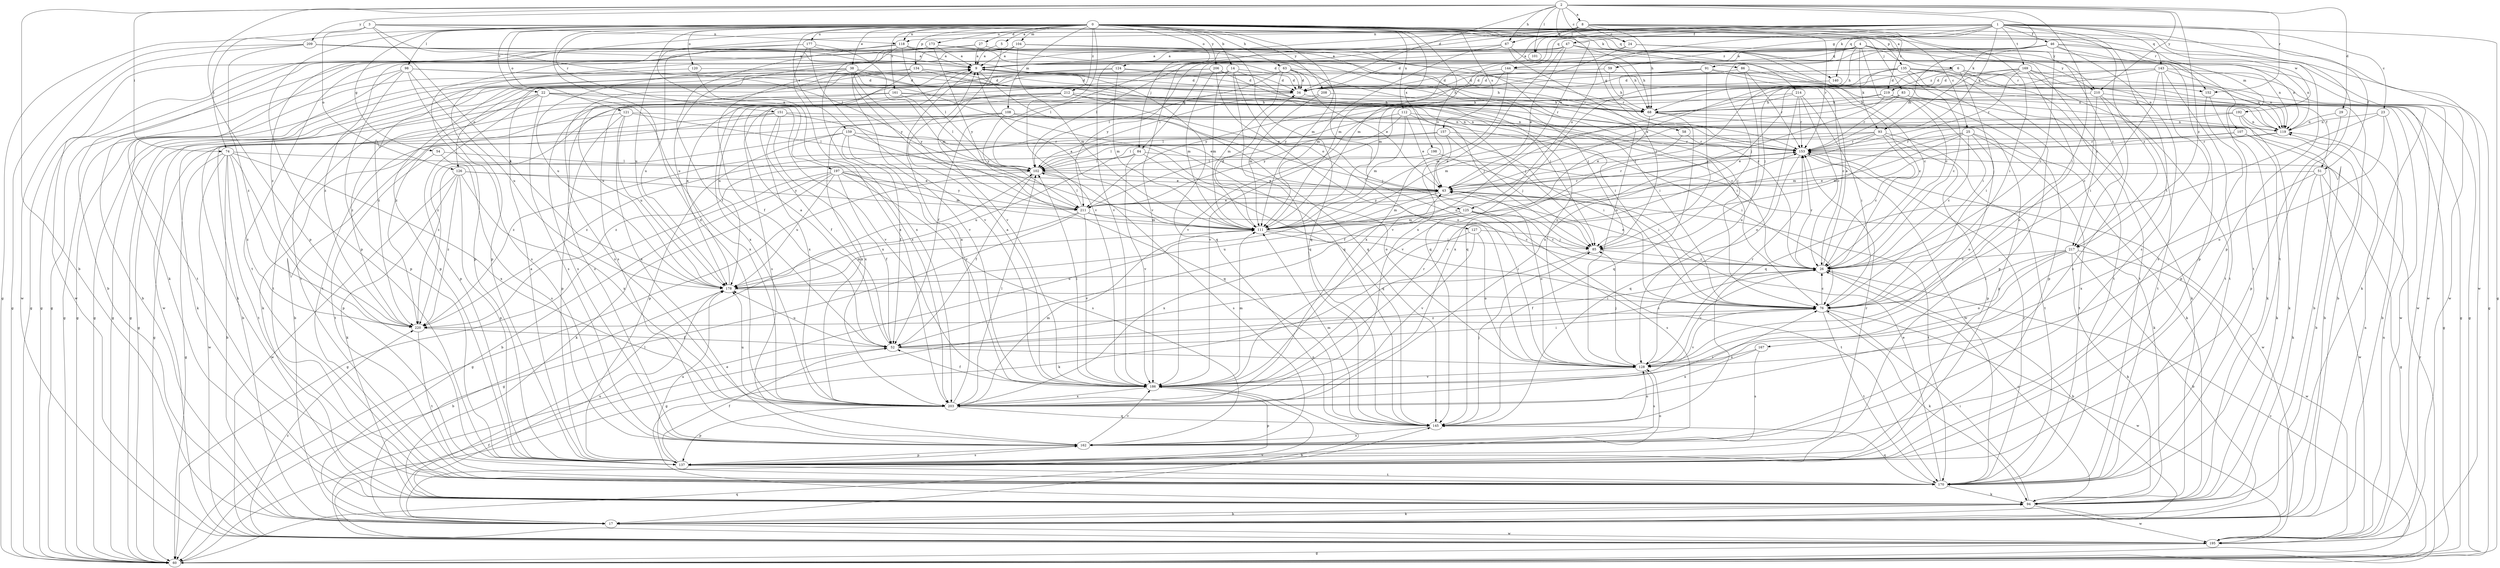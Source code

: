 strict digraph  {
0;
1;
2;
3;
4;
5;
6;
8;
9;
14;
17;
22;
23;
24;
25;
26;
27;
29;
34;
38;
43;
46;
47;
51;
52;
54;
58;
59;
60;
63;
67;
68;
74;
76;
83;
84;
85;
86;
91;
93;
94;
98;
101;
102;
104;
107;
108;
111;
112;
118;
119;
120;
121;
124;
125;
126;
127;
128;
134;
135;
137;
140;
143;
144;
145;
151;
152;
153;
157;
159;
161;
162;
167;
169;
170;
173;
177;
178;
186;
192;
195;
197;
198;
203;
206;
208;
209;
210;
211;
212;
214;
217;
219;
220;
0 -> 5  [label=a];
0 -> 6  [label=a];
0 -> 14  [label=b];
0 -> 22  [label=c];
0 -> 27  [label=d];
0 -> 38  [label=e];
0 -> 54  [label=g];
0 -> 58  [label=g];
0 -> 63  [label=h];
0 -> 74  [label=i];
0 -> 83  [label=j];
0 -> 86  [label=k];
0 -> 98  [label=l];
0 -> 104  [label=m];
0 -> 107  [label=m];
0 -> 108  [label=m];
0 -> 111  [label=m];
0 -> 112  [label=n];
0 -> 118  [label=n];
0 -> 120  [label=o];
0 -> 121  [label=o];
0 -> 124  [label=o];
0 -> 125  [label=o];
0 -> 134  [label=p];
0 -> 135  [label=p];
0 -> 137  [label=p];
0 -> 140  [label=q];
0 -> 151  [label=r];
0 -> 157  [label=s];
0 -> 159  [label=s];
0 -> 161  [label=s];
0 -> 173  [label=u];
0 -> 177  [label=u];
0 -> 186  [label=v];
0 -> 192  [label=w];
0 -> 195  [label=w];
0 -> 197  [label=x];
0 -> 198  [label=x];
0 -> 203  [label=x];
0 -> 206  [label=y];
0 -> 208  [label=y];
0 -> 212  [label=z];
0 -> 214  [label=z];
0 -> 217  [label=z];
1 -> 23  [label=c];
1 -> 46  [label=f];
1 -> 47  [label=f];
1 -> 51  [label=f];
1 -> 59  [label=g];
1 -> 60  [label=g];
1 -> 67  [label=h];
1 -> 84  [label=j];
1 -> 91  [label=k];
1 -> 93  [label=k];
1 -> 101  [label=l];
1 -> 111  [label=m];
1 -> 125  [label=o];
1 -> 137  [label=p];
1 -> 140  [label=q];
1 -> 143  [label=q];
1 -> 144  [label=q];
1 -> 167  [label=t];
1 -> 169  [label=t];
1 -> 170  [label=t];
1 -> 186  [label=v];
1 -> 217  [label=z];
2 -> 8  [label=a];
2 -> 17  [label=b];
2 -> 24  [label=c];
2 -> 29  [label=d];
2 -> 34  [label=d];
2 -> 43  [label=e];
2 -> 67  [label=h];
2 -> 74  [label=i];
2 -> 76  [label=i];
2 -> 93  [label=k];
2 -> 101  [label=l];
2 -> 137  [label=p];
2 -> 152  [label=r];
2 -> 209  [label=y];
2 -> 210  [label=y];
2 -> 217  [label=z];
3 -> 60  [label=g];
3 -> 102  [label=l];
3 -> 118  [label=n];
3 -> 126  [label=o];
3 -> 152  [label=r];
3 -> 178  [label=u];
3 -> 210  [label=y];
4 -> 9  [label=a];
4 -> 68  [label=h];
4 -> 76  [label=i];
4 -> 84  [label=j];
4 -> 93  [label=k];
4 -> 102  [label=l];
4 -> 144  [label=q];
4 -> 195  [label=w];
4 -> 210  [label=y];
4 -> 211  [label=y];
4 -> 217  [label=z];
5 -> 9  [label=a];
5 -> 186  [label=v];
6 -> 34  [label=d];
6 -> 51  [label=f];
6 -> 76  [label=i];
6 -> 152  [label=r];
6 -> 170  [label=t];
6 -> 186  [label=v];
6 -> 219  [label=z];
8 -> 24  [label=c];
8 -> 25  [label=c];
8 -> 68  [label=h];
8 -> 76  [label=i];
8 -> 111  [label=m];
8 -> 118  [label=n];
8 -> 153  [label=r];
8 -> 178  [label=u];
8 -> 186  [label=v];
8 -> 219  [label=z];
8 -> 220  [label=z];
9 -> 34  [label=d];
9 -> 145  [label=q];
9 -> 153  [label=r];
9 -> 162  [label=s];
14 -> 34  [label=d];
14 -> 60  [label=g];
14 -> 111  [label=m];
14 -> 126  [label=o];
14 -> 127  [label=o];
14 -> 128  [label=o];
14 -> 145  [label=q];
14 -> 162  [label=s];
17 -> 94  [label=k];
17 -> 102  [label=l];
17 -> 119  [label=n];
17 -> 186  [label=v];
17 -> 195  [label=w];
22 -> 68  [label=h];
22 -> 137  [label=p];
22 -> 162  [label=s];
22 -> 170  [label=t];
22 -> 186  [label=v];
22 -> 203  [label=x];
22 -> 220  [label=z];
23 -> 17  [label=b];
23 -> 119  [label=n];
23 -> 128  [label=o];
23 -> 145  [label=q];
24 -> 9  [label=a];
24 -> 26  [label=c];
24 -> 111  [label=m];
24 -> 195  [label=w];
25 -> 26  [label=c];
25 -> 52  [label=f];
25 -> 94  [label=k];
25 -> 111  [label=m];
25 -> 128  [label=o];
25 -> 153  [label=r];
25 -> 170  [label=t];
26 -> 9  [label=a];
26 -> 17  [label=b];
26 -> 43  [label=e];
26 -> 52  [label=f];
26 -> 153  [label=r];
26 -> 178  [label=u];
27 -> 9  [label=a];
27 -> 26  [label=c];
27 -> 94  [label=k];
27 -> 153  [label=r];
27 -> 178  [label=u];
29 -> 119  [label=n];
29 -> 137  [label=p];
34 -> 68  [label=h];
34 -> 162  [label=s];
38 -> 34  [label=d];
38 -> 52  [label=f];
38 -> 60  [label=g];
38 -> 76  [label=i];
38 -> 145  [label=q];
38 -> 170  [label=t];
38 -> 186  [label=v];
38 -> 211  [label=y];
43 -> 111  [label=m];
43 -> 128  [label=o];
43 -> 153  [label=r];
43 -> 170  [label=t];
43 -> 211  [label=y];
46 -> 9  [label=a];
46 -> 26  [label=c];
46 -> 34  [label=d];
46 -> 60  [label=g];
46 -> 85  [label=j];
46 -> 119  [label=n];
46 -> 153  [label=r];
46 -> 162  [label=s];
46 -> 170  [label=t];
47 -> 9  [label=a];
47 -> 43  [label=e];
47 -> 68  [label=h];
47 -> 119  [label=n];
47 -> 137  [label=p];
47 -> 178  [label=u];
47 -> 203  [label=x];
47 -> 220  [label=z];
51 -> 43  [label=e];
51 -> 60  [label=g];
51 -> 94  [label=k];
51 -> 195  [label=w];
51 -> 203  [label=x];
52 -> 9  [label=a];
52 -> 26  [label=c];
52 -> 76  [label=i];
52 -> 128  [label=o];
52 -> 178  [label=u];
54 -> 102  [label=l];
54 -> 162  [label=s];
54 -> 170  [label=t];
58 -> 43  [label=e];
58 -> 153  [label=r];
59 -> 34  [label=d];
59 -> 68  [label=h];
60 -> 26  [label=c];
60 -> 145  [label=q];
60 -> 153  [label=r];
63 -> 34  [label=d];
63 -> 43  [label=e];
63 -> 68  [label=h];
63 -> 85  [label=j];
63 -> 102  [label=l];
63 -> 111  [label=m];
63 -> 195  [label=w];
67 -> 9  [label=a];
67 -> 68  [label=h];
67 -> 85  [label=j];
67 -> 111  [label=m];
67 -> 203  [label=x];
68 -> 119  [label=n];
68 -> 137  [label=p];
68 -> 145  [label=q];
68 -> 186  [label=v];
74 -> 17  [label=b];
74 -> 60  [label=g];
74 -> 102  [label=l];
74 -> 137  [label=p];
74 -> 170  [label=t];
74 -> 195  [label=w];
74 -> 203  [label=x];
74 -> 220  [label=z];
76 -> 26  [label=c];
76 -> 94  [label=k];
76 -> 170  [label=t];
76 -> 186  [label=v];
76 -> 195  [label=w];
76 -> 220  [label=z];
83 -> 17  [label=b];
83 -> 68  [label=h];
83 -> 94  [label=k];
83 -> 111  [label=m];
83 -> 153  [label=r];
84 -> 94  [label=k];
84 -> 102  [label=l];
84 -> 145  [label=q];
84 -> 178  [label=u];
84 -> 186  [label=v];
85 -> 26  [label=c];
85 -> 60  [label=g];
86 -> 34  [label=d];
86 -> 119  [label=n];
86 -> 128  [label=o];
86 -> 153  [label=r];
91 -> 26  [label=c];
91 -> 34  [label=d];
91 -> 85  [label=j];
91 -> 119  [label=n];
91 -> 145  [label=q];
93 -> 26  [label=c];
93 -> 43  [label=e];
93 -> 102  [label=l];
93 -> 137  [label=p];
93 -> 153  [label=r];
93 -> 170  [label=t];
93 -> 220  [label=z];
94 -> 17  [label=b];
94 -> 26  [label=c];
94 -> 76  [label=i];
94 -> 178  [label=u];
94 -> 195  [label=w];
98 -> 34  [label=d];
98 -> 60  [label=g];
98 -> 68  [label=h];
98 -> 137  [label=p];
98 -> 162  [label=s];
98 -> 170  [label=t];
98 -> 178  [label=u];
101 -> 26  [label=c];
101 -> 102  [label=l];
102 -> 43  [label=e];
102 -> 52  [label=f];
102 -> 60  [label=g];
102 -> 162  [label=s];
104 -> 9  [label=a];
104 -> 60  [label=g];
104 -> 111  [label=m];
104 -> 119  [label=n];
104 -> 128  [label=o];
104 -> 137  [label=p];
104 -> 145  [label=q];
104 -> 170  [label=t];
107 -> 17  [label=b];
107 -> 94  [label=k];
107 -> 111  [label=m];
107 -> 153  [label=r];
108 -> 17  [label=b];
108 -> 60  [label=g];
108 -> 76  [label=i];
108 -> 85  [label=j];
108 -> 119  [label=n];
108 -> 203  [label=x];
108 -> 211  [label=y];
111 -> 9  [label=a];
111 -> 34  [label=d];
111 -> 76  [label=i];
111 -> 85  [label=j];
112 -> 43  [label=e];
112 -> 76  [label=i];
112 -> 102  [label=l];
112 -> 111  [label=m];
112 -> 119  [label=n];
112 -> 211  [label=y];
118 -> 9  [label=a];
118 -> 52  [label=f];
118 -> 60  [label=g];
118 -> 102  [label=l];
118 -> 128  [label=o];
118 -> 211  [label=y];
119 -> 153  [label=r];
119 -> 220  [label=z];
120 -> 17  [label=b];
120 -> 34  [label=d];
120 -> 203  [label=x];
121 -> 94  [label=k];
121 -> 102  [label=l];
121 -> 119  [label=n];
121 -> 137  [label=p];
121 -> 178  [label=u];
121 -> 203  [label=x];
124 -> 26  [label=c];
124 -> 34  [label=d];
124 -> 60  [label=g];
124 -> 111  [label=m];
124 -> 178  [label=u];
125 -> 26  [label=c];
125 -> 111  [label=m];
125 -> 162  [label=s];
125 -> 170  [label=t];
125 -> 178  [label=u];
125 -> 203  [label=x];
126 -> 43  [label=e];
126 -> 94  [label=k];
126 -> 137  [label=p];
126 -> 195  [label=w];
126 -> 203  [label=x];
126 -> 211  [label=y];
126 -> 220  [label=z];
127 -> 85  [label=j];
127 -> 94  [label=k];
127 -> 128  [label=o];
127 -> 186  [label=v];
128 -> 26  [label=c];
128 -> 85  [label=j];
128 -> 153  [label=r];
128 -> 162  [label=s];
128 -> 186  [label=v];
134 -> 34  [label=d];
134 -> 60  [label=g];
134 -> 76  [label=i];
134 -> 85  [label=j];
134 -> 178  [label=u];
134 -> 203  [label=x];
135 -> 17  [label=b];
135 -> 26  [label=c];
135 -> 34  [label=d];
135 -> 85  [label=j];
135 -> 137  [label=p];
135 -> 145  [label=q];
135 -> 170  [label=t];
135 -> 195  [label=w];
135 -> 220  [label=z];
137 -> 9  [label=a];
137 -> 52  [label=f];
137 -> 128  [label=o];
137 -> 153  [label=r];
137 -> 162  [label=s];
137 -> 170  [label=t];
137 -> 178  [label=u];
140 -> 119  [label=n];
140 -> 211  [label=y];
143 -> 34  [label=d];
143 -> 60  [label=g];
143 -> 76  [label=i];
143 -> 119  [label=n];
143 -> 162  [label=s];
143 -> 170  [label=t];
143 -> 186  [label=v];
143 -> 203  [label=x];
144 -> 34  [label=d];
144 -> 60  [label=g];
144 -> 102  [label=l];
144 -> 203  [label=x];
145 -> 85  [label=j];
145 -> 111  [label=m];
145 -> 128  [label=o];
145 -> 162  [label=s];
151 -> 17  [label=b];
151 -> 43  [label=e];
151 -> 52  [label=f];
151 -> 94  [label=k];
151 -> 119  [label=n];
151 -> 203  [label=x];
152 -> 94  [label=k];
152 -> 137  [label=p];
153 -> 102  [label=l];
153 -> 145  [label=q];
153 -> 170  [label=t];
153 -> 195  [label=w];
157 -> 43  [label=e];
157 -> 85  [label=j];
157 -> 102  [label=l];
157 -> 153  [label=r];
157 -> 220  [label=z];
159 -> 52  [label=f];
159 -> 128  [label=o];
159 -> 137  [label=p];
159 -> 145  [label=q];
159 -> 153  [label=r];
159 -> 186  [label=v];
159 -> 220  [label=z];
161 -> 60  [label=g];
161 -> 68  [label=h];
161 -> 85  [label=j];
161 -> 102  [label=l];
161 -> 162  [label=s];
162 -> 137  [label=p];
162 -> 186  [label=v];
167 -> 128  [label=o];
167 -> 162  [label=s];
167 -> 203  [label=x];
169 -> 34  [label=d];
169 -> 43  [label=e];
169 -> 94  [label=k];
169 -> 119  [label=n];
169 -> 128  [label=o];
169 -> 153  [label=r];
169 -> 170  [label=t];
169 -> 211  [label=y];
170 -> 43  [label=e];
170 -> 94  [label=k];
170 -> 145  [label=q];
170 -> 153  [label=r];
173 -> 9  [label=a];
173 -> 17  [label=b];
173 -> 60  [label=g];
173 -> 76  [label=i];
173 -> 137  [label=p];
173 -> 153  [label=r];
173 -> 211  [label=y];
177 -> 9  [label=a];
177 -> 111  [label=m];
177 -> 178  [label=u];
177 -> 186  [label=v];
177 -> 195  [label=w];
177 -> 203  [label=x];
178 -> 9  [label=a];
178 -> 17  [label=b];
178 -> 76  [label=i];
178 -> 111  [label=m];
186 -> 9  [label=a];
186 -> 17  [label=b];
186 -> 52  [label=f];
186 -> 102  [label=l];
186 -> 111  [label=m];
186 -> 137  [label=p];
186 -> 153  [label=r];
186 -> 203  [label=x];
192 -> 17  [label=b];
192 -> 94  [label=k];
192 -> 111  [label=m];
192 -> 119  [label=n];
192 -> 186  [label=v];
195 -> 43  [label=e];
195 -> 52  [label=f];
195 -> 60  [label=g];
195 -> 119  [label=n];
195 -> 220  [label=z];
197 -> 17  [label=b];
197 -> 43  [label=e];
197 -> 52  [label=f];
197 -> 60  [label=g];
197 -> 94  [label=k];
197 -> 111  [label=m];
197 -> 162  [label=s];
197 -> 178  [label=u];
197 -> 211  [label=y];
198 -> 76  [label=i];
198 -> 102  [label=l];
203 -> 9  [label=a];
203 -> 76  [label=i];
203 -> 102  [label=l];
203 -> 111  [label=m];
203 -> 137  [label=p];
203 -> 145  [label=q];
203 -> 178  [label=u];
206 -> 34  [label=d];
206 -> 76  [label=i];
206 -> 111  [label=m];
206 -> 128  [label=o];
206 -> 137  [label=p];
206 -> 220  [label=z];
208 -> 52  [label=f];
208 -> 68  [label=h];
208 -> 111  [label=m];
209 -> 9  [label=a];
209 -> 34  [label=d];
209 -> 60  [label=g];
209 -> 145  [label=q];
209 -> 195  [label=w];
209 -> 220  [label=z];
210 -> 26  [label=c];
210 -> 60  [label=g];
210 -> 68  [label=h];
210 -> 162  [label=s];
210 -> 170  [label=t];
211 -> 26  [label=c];
211 -> 43  [label=e];
211 -> 60  [label=g];
211 -> 102  [label=l];
211 -> 111  [label=m];
211 -> 153  [label=r];
211 -> 178  [label=u];
211 -> 186  [label=v];
212 -> 26  [label=c];
212 -> 43  [label=e];
212 -> 68  [label=h];
212 -> 85  [label=j];
212 -> 94  [label=k];
212 -> 162  [label=s];
212 -> 170  [label=t];
212 -> 203  [label=x];
214 -> 26  [label=c];
214 -> 68  [label=h];
214 -> 76  [label=i];
214 -> 128  [label=o];
214 -> 153  [label=r];
214 -> 186  [label=v];
217 -> 17  [label=b];
217 -> 26  [label=c];
217 -> 76  [label=i];
217 -> 94  [label=k];
217 -> 128  [label=o];
217 -> 186  [label=v];
217 -> 195  [label=w];
219 -> 68  [label=h];
219 -> 137  [label=p];
219 -> 195  [label=w];
219 -> 203  [label=x];
219 -> 220  [label=z];
220 -> 52  [label=f];
220 -> 170  [label=t];
}

